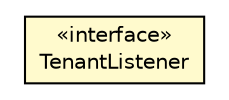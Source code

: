 #!/usr/local/bin/dot
#
# Class diagram 
# Generated by UMLGraph version R5_6-24-gf6e263 (http://www.umlgraph.org/)
#

digraph G {
	edge [fontname="Helvetica",fontsize=10,labelfontname="Helvetica",labelfontsize=10];
	node [fontname="Helvetica",fontsize=10,shape=plaintext];
	nodesep=0.25;
	ranksep=0.5;
	// org.universAAL.middleware.managers.api.TenantListener
	c398010 [label=<<table title="org.universAAL.middleware.managers.api.TenantListener" border="0" cellborder="1" cellspacing="0" cellpadding="2" port="p" bgcolor="lemonChiffon" href="./TenantListener.html">
		<tr><td><table border="0" cellspacing="0" cellpadding="1">
<tr><td align="center" balign="center"> &#171;interface&#187; </td></tr>
<tr><td align="center" balign="center"> TenantListener </td></tr>
		</table></td></tr>
		</table>>, URL="./TenantListener.html", fontname="Helvetica", fontcolor="black", fontsize=10.0];
}

